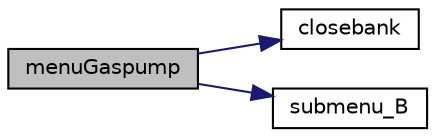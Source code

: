 digraph "menuGaspump"
{
 // INTERACTIVE_SVG=YES
  edge [fontname="Helvetica",fontsize="10",labelfontname="Helvetica",labelfontsize="10"];
  node [fontname="Helvetica",fontsize="10",shape=record];
  rankdir="LR";
  Node1 [label="menuGaspump",height=0.2,width=0.4,color="black", fillcolor="grey75", style="filled" fontcolor="black"];
  Node1 -> Node2 [color="midnightblue",fontsize="10",style="solid",fontname="Helvetica"];
  Node2 [label="closebank",height=0.2,width=0.4,color="black", fillcolor="white", style="filled",URL="$da/dc3/bank_8h.html#a60bb70c92f7ae8abb85c7a5c5daca1f9"];
  Node1 -> Node3 [color="midnightblue",fontsize="10",style="solid",fontname="Helvetica"];
  Node3 [label="submenu_B",height=0.2,width=0.4,color="black", fillcolor="white", style="filled",URL="$d2/d95/bank_utils_8cpp.html#a7d4c56281c27897a60fa7413aa3f0c93"];
}

